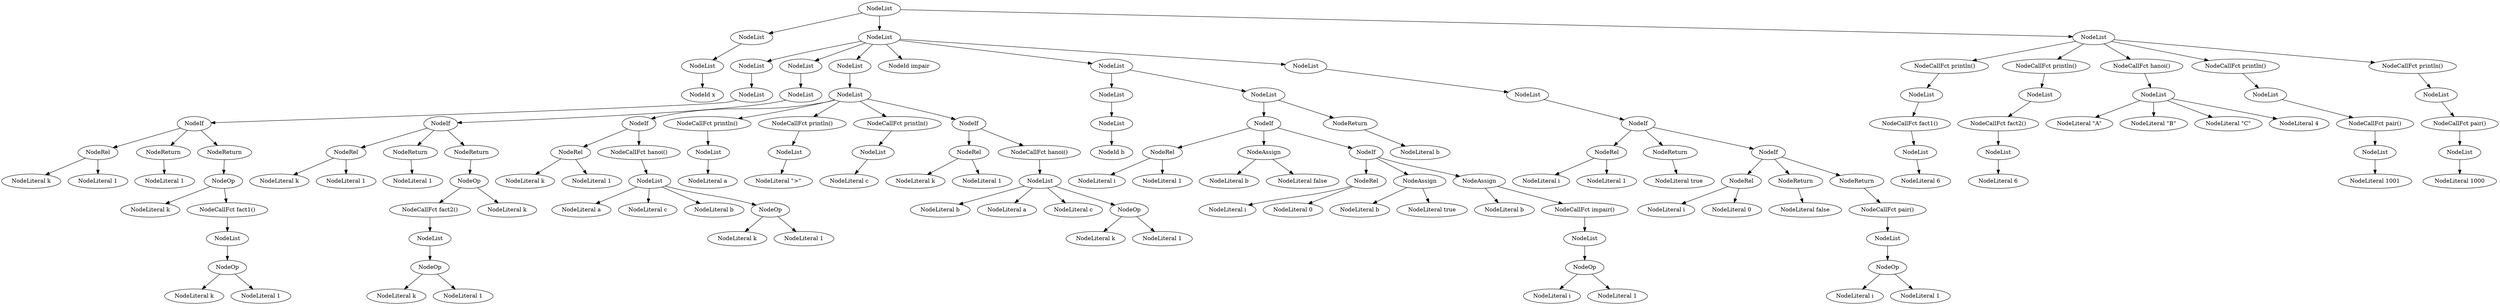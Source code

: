 digraph Stree {
node_152 [shape="ellipse", label="NodeList"];
node_2 [shape="ellipse", label="NodeList"];
node_0 [shape="ellipse", label="NodeList"];
node_1 [shape="ellipse", label="NodeId x"];
node_0 -> node_1;
node_2 -> node_0;
node_152 -> node_2;
node_20 [shape="ellipse", label="NodeList"];
node_19 [shape="ellipse", label="NodeList"];
node_18 [shape="ellipse", label="NodeList"];
node_17 [shape="ellipse", label="NodeIf"];
node_6 [shape="ellipse", label="NodeRel"];
node_4 [shape="ellipse", label="NodeLiteral k"];
node_6 -> node_4;
node_5 [shape="ellipse", label="NodeLiteral 1"];
node_6 -> node_5;
node_17 -> node_6;
node_8 [shape="ellipse", label="NodeReturn"];
node_7 [shape="ellipse", label="NodeLiteral 1"];
node_8 -> node_7;
node_17 -> node_8;
node_16 [shape="ellipse", label="NodeReturn"];
node_15 [shape="ellipse", label="NodeOp"];
node_9 [shape="ellipse", label="NodeLiteral k"];
node_15 -> node_9;
node_14 [shape="ellipse", label="NodeCallFct fact1()"];
node_13 [shape="ellipse", label="NodeList"];
node_12 [shape="ellipse", label="NodeOp"];
node_10 [shape="ellipse", label="NodeLiteral k"];
node_12 -> node_10;
node_11 [shape="ellipse", label="NodeLiteral 1"];
node_12 -> node_11;
node_13 -> node_12;
node_14 -> node_13;
node_15 -> node_14;
node_16 -> node_15;
node_17 -> node_16;
node_18 -> node_17;
node_19 -> node_18;
node_20 -> node_19;
node_37 [shape="ellipse", label="NodeList"];
node_36 [shape="ellipse", label="NodeList"];
node_35 [shape="ellipse", label="NodeIf"];
node_24 [shape="ellipse", label="NodeRel"];
node_22 [shape="ellipse", label="NodeLiteral k"];
node_24 -> node_22;
node_23 [shape="ellipse", label="NodeLiteral 1"];
node_24 -> node_23;
node_35 -> node_24;
node_26 [shape="ellipse", label="NodeReturn"];
node_25 [shape="ellipse", label="NodeLiteral 1"];
node_26 -> node_25;
node_35 -> node_26;
node_34 [shape="ellipse", label="NodeReturn"];
node_33 [shape="ellipse", label="NodeOp"];
node_31 [shape="ellipse", label="NodeCallFct fact2()"];
node_30 [shape="ellipse", label="NodeList"];
node_29 [shape="ellipse", label="NodeOp"];
node_27 [shape="ellipse", label="NodeLiteral k"];
node_29 -> node_27;
node_28 [shape="ellipse", label="NodeLiteral 1"];
node_29 -> node_28;
node_30 -> node_29;
node_31 -> node_30;
node_33 -> node_31;
node_32 [shape="ellipse", label="NodeLiteral k"];
node_33 -> node_32;
node_34 -> node_33;
node_35 -> node_34;
node_36 -> node_35;
node_37 -> node_36;
node_20 -> node_37;
node_73 [shape="ellipse", label="NodeList"];
node_51 [shape="ellipse", label="NodeList"];
node_50 [shape="ellipse", label="NodeIf"];
node_41 [shape="ellipse", label="NodeRel"];
node_39 [shape="ellipse", label="NodeLiteral k"];
node_41 -> node_39;
node_40 [shape="ellipse", label="NodeLiteral 1"];
node_41 -> node_40;
node_50 -> node_41;
node_49 [shape="ellipse", label="NodeCallFct hanoi()"];
node_43 [shape="ellipse", label="NodeList"];
node_42 [shape="ellipse", label="NodeLiteral a"];
node_43 -> node_42;
node_44 [shape="ellipse", label="NodeLiteral c"];
node_43 -> node_44;
node_45 [shape="ellipse", label="NodeLiteral b"];
node_43 -> node_45;
node_48 [shape="ellipse", label="NodeOp"];
node_46 [shape="ellipse", label="NodeLiteral k"];
node_48 -> node_46;
node_47 [shape="ellipse", label="NodeLiteral 1"];
node_48 -> node_47;
node_43 -> node_48;
node_49 -> node_43;
node_50 -> node_49;
node_51 -> node_50;
node_54 [shape="ellipse", label="NodeCallFct println()"];
node_53 [shape="ellipse", label="NodeList"];
node_52 [shape="ellipse", label="NodeLiteral a"];
node_53 -> node_52;
node_54 -> node_53;
node_51 -> node_54;
node_57 [shape="ellipse", label="NodeCallFct println()"];
node_56 [shape="ellipse", label="NodeList"];
node_55 [shape="ellipse", label="NodeLiteral \">\""];
node_56 -> node_55;
node_57 -> node_56;
node_51 -> node_57;
node_60 [shape="ellipse", label="NodeCallFct println()"];
node_59 [shape="ellipse", label="NodeList"];
node_58 [shape="ellipse", label="NodeLiteral c"];
node_59 -> node_58;
node_60 -> node_59;
node_51 -> node_60;
node_72 [shape="ellipse", label="NodeIf"];
node_63 [shape="ellipse", label="NodeRel"];
node_61 [shape="ellipse", label="NodeLiteral k"];
node_63 -> node_61;
node_62 [shape="ellipse", label="NodeLiteral 1"];
node_63 -> node_62;
node_72 -> node_63;
node_71 [shape="ellipse", label="NodeCallFct hanoi()"];
node_65 [shape="ellipse", label="NodeList"];
node_64 [shape="ellipse", label="NodeLiteral b"];
node_65 -> node_64;
node_66 [shape="ellipse", label="NodeLiteral a"];
node_65 -> node_66;
node_67 [shape="ellipse", label="NodeLiteral c"];
node_65 -> node_67;
node_70 [shape="ellipse", label="NodeOp"];
node_68 [shape="ellipse", label="NodeLiteral k"];
node_70 -> node_68;
node_69 [shape="ellipse", label="NodeLiteral 1"];
node_70 -> node_69;
node_65 -> node_70;
node_71 -> node_65;
node_72 -> node_71;
node_51 -> node_72;
node_73 -> node_51;
node_20 -> node_73;
node_74 [shape="ellipse", label="NodeId impair"];
node_20 -> node_74;
node_103 [shape="ellipse", label="NodeList"];
node_78 [shape="ellipse", label="NodeList"];
node_76 [shape="ellipse", label="NodeList"];
node_77 [shape="ellipse", label="NodeId b"];
node_76 -> node_77;
node_78 -> node_76;
node_103 -> node_78;
node_100 [shape="ellipse", label="NodeList"];
node_99 [shape="ellipse", label="NodeIf"];
node_81 [shape="ellipse", label="NodeRel"];
node_79 [shape="ellipse", label="NodeLiteral i"];
node_81 -> node_79;
node_80 [shape="ellipse", label="NodeLiteral 1"];
node_81 -> node_80;
node_99 -> node_81;
node_84 [shape="ellipse", label="NodeAssign"];
node_82 [shape="ellipse", label="NodeLiteral b"];
node_84 -> node_82;
node_83 [shape="ellipse", label="NodeLiteral false"];
node_84 -> node_83;
node_99 -> node_84;
node_98 [shape="ellipse", label="NodeIf"];
node_87 [shape="ellipse", label="NodeRel"];
node_85 [shape="ellipse", label="NodeLiteral i"];
node_87 -> node_85;
node_86 [shape="ellipse", label="NodeLiteral 0"];
node_87 -> node_86;
node_98 -> node_87;
node_90 [shape="ellipse", label="NodeAssign"];
node_88 [shape="ellipse", label="NodeLiteral b"];
node_90 -> node_88;
node_89 [shape="ellipse", label="NodeLiteral true"];
node_90 -> node_89;
node_98 -> node_90;
node_97 [shape="ellipse", label="NodeAssign"];
node_91 [shape="ellipse", label="NodeLiteral b"];
node_97 -> node_91;
node_96 [shape="ellipse", label="NodeCallFct impair()"];
node_95 [shape="ellipse", label="NodeList"];
node_94 [shape="ellipse", label="NodeOp"];
node_92 [shape="ellipse", label="NodeLiteral i"];
node_94 -> node_92;
node_93 [shape="ellipse", label="NodeLiteral 1"];
node_94 -> node_93;
node_95 -> node_94;
node_96 -> node_95;
node_97 -> node_96;
node_98 -> node_97;
node_99 -> node_98;
node_100 -> node_99;
node_102 [shape="ellipse", label="NodeReturn"];
node_101 [shape="ellipse", label="NodeLiteral b"];
node_102 -> node_101;
node_100 -> node_102;
node_103 -> node_100;
node_20 -> node_103;
node_124 [shape="ellipse", label="NodeList"];
node_123 [shape="ellipse", label="NodeList"];
node_122 [shape="ellipse", label="NodeIf"];
node_107 [shape="ellipse", label="NodeRel"];
node_105 [shape="ellipse", label="NodeLiteral i"];
node_107 -> node_105;
node_106 [shape="ellipse", label="NodeLiteral 1"];
node_107 -> node_106;
node_122 -> node_107;
node_109 [shape="ellipse", label="NodeReturn"];
node_108 [shape="ellipse", label="NodeLiteral true"];
node_109 -> node_108;
node_122 -> node_109;
node_121 [shape="ellipse", label="NodeIf"];
node_112 [shape="ellipse", label="NodeRel"];
node_110 [shape="ellipse", label="NodeLiteral i"];
node_112 -> node_110;
node_111 [shape="ellipse", label="NodeLiteral 0"];
node_112 -> node_111;
node_121 -> node_112;
node_114 [shape="ellipse", label="NodeReturn"];
node_113 [shape="ellipse", label="NodeLiteral false"];
node_114 -> node_113;
node_121 -> node_114;
node_120 [shape="ellipse", label="NodeReturn"];
node_119 [shape="ellipse", label="NodeCallFct pair()"];
node_118 [shape="ellipse", label="NodeList"];
node_117 [shape="ellipse", label="NodeOp"];
node_115 [shape="ellipse", label="NodeLiteral i"];
node_117 -> node_115;
node_116 [shape="ellipse", label="NodeLiteral 1"];
node_117 -> node_116;
node_118 -> node_117;
node_119 -> node_118;
node_120 -> node_119;
node_121 -> node_120;
node_122 -> node_121;
node_123 -> node_122;
node_124 -> node_123;
node_20 -> node_124;
node_152 -> node_20;
node_130 [shape="ellipse", label="NodeList"];
node_129 [shape="ellipse", label="NodeCallFct println()"];
node_128 [shape="ellipse", label="NodeList"];
node_127 [shape="ellipse", label="NodeCallFct fact1()"];
node_126 [shape="ellipse", label="NodeList"];
node_125 [shape="ellipse", label="NodeLiteral 6"];
node_126 -> node_125;
node_127 -> node_126;
node_128 -> node_127;
node_129 -> node_128;
node_130 -> node_129;
node_135 [shape="ellipse", label="NodeCallFct println()"];
node_134 [shape="ellipse", label="NodeList"];
node_133 [shape="ellipse", label="NodeCallFct fact2()"];
node_132 [shape="ellipse", label="NodeList"];
node_131 [shape="ellipse", label="NodeLiteral 6"];
node_132 -> node_131;
node_133 -> node_132;
node_134 -> node_133;
node_135 -> node_134;
node_130 -> node_135;
node_141 [shape="ellipse", label="NodeCallFct hanoi()"];
node_137 [shape="ellipse", label="NodeList"];
node_136 [shape="ellipse", label="NodeLiteral \"A\""];
node_137 -> node_136;
node_138 [shape="ellipse", label="NodeLiteral \"B\""];
node_137 -> node_138;
node_139 [shape="ellipse", label="NodeLiteral \"C\""];
node_137 -> node_139;
node_140 [shape="ellipse", label="NodeLiteral 4"];
node_137 -> node_140;
node_141 -> node_137;
node_130 -> node_141;
node_146 [shape="ellipse", label="NodeCallFct println()"];
node_145 [shape="ellipse", label="NodeList"];
node_144 [shape="ellipse", label="NodeCallFct pair()"];
node_143 [shape="ellipse", label="NodeList"];
node_142 [shape="ellipse", label="NodeLiteral 1001"];
node_143 -> node_142;
node_144 -> node_143;
node_145 -> node_144;
node_146 -> node_145;
node_130 -> node_146;
node_151 [shape="ellipse", label="NodeCallFct println()"];
node_150 [shape="ellipse", label="NodeList"];
node_149 [shape="ellipse", label="NodeCallFct pair()"];
node_148 [shape="ellipse", label="NodeList"];
node_147 [shape="ellipse", label="NodeLiteral 1000"];
node_148 -> node_147;
node_149 -> node_148;
node_150 -> node_149;
node_151 -> node_150;
node_130 -> node_151;
node_152 -> node_130;
}
